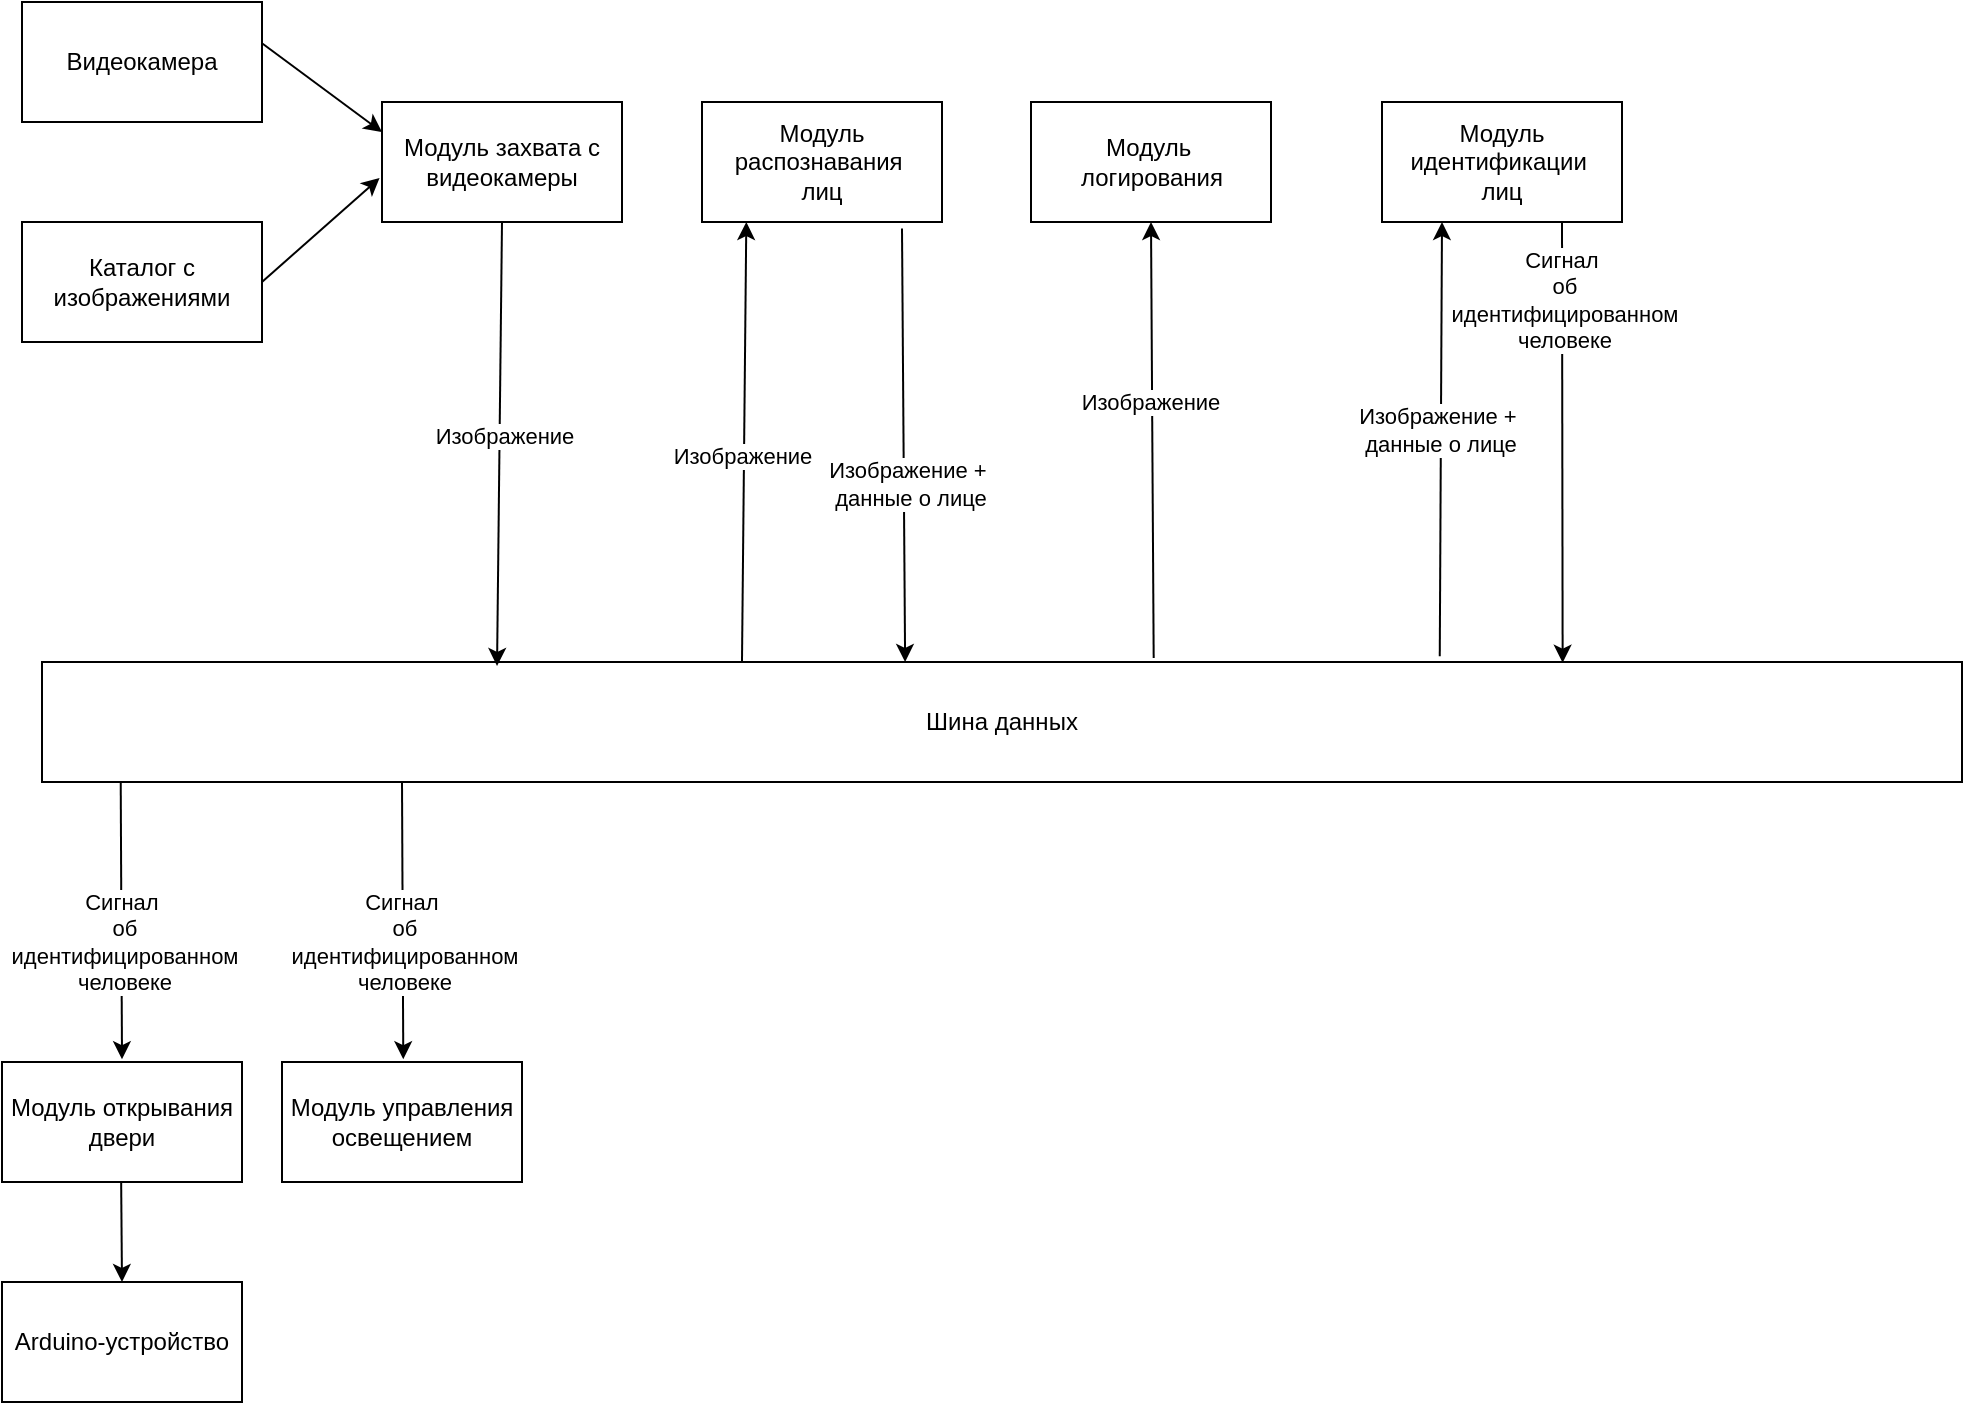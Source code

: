<mxfile version="25.0.3">
  <diagram name="Страница — 1" id="nu6vy7_Vy7l5zZN2KRk_">
    <mxGraphModel dx="875" dy="522" grid="1" gridSize="10" guides="1" tooltips="1" connect="1" arrows="1" fold="1" page="1" pageScale="1" pageWidth="1169" pageHeight="1654" math="0" shadow="0">
      <root>
        <mxCell id="0" />
        <mxCell id="1" parent="0" />
        <mxCell id="7BmQhzL24wm6-cY7r03M-1" value="Модуль захвата с видеокамеры" style="rounded=0;whiteSpace=wrap;html=1;" parent="1" vertex="1">
          <mxGeometry x="200" y="80" width="120" height="60" as="geometry" />
        </mxCell>
        <mxCell id="7BmQhzL24wm6-cY7r03M-2" value="Модуль распознавания&amp;nbsp;&lt;div&gt;лиц&lt;/div&gt;" style="rounded=0;whiteSpace=wrap;html=1;" parent="1" vertex="1">
          <mxGeometry x="360" y="80" width="120" height="60" as="geometry" />
        </mxCell>
        <mxCell id="7BmQhzL24wm6-cY7r03M-6" value="" style="endArrow=classic;html=1;rounded=0;entryX=0.25;entryY=1;entryDx=0;entryDy=0;exitX=0.728;exitY=-0.047;exitDx=0;exitDy=0;exitPerimeter=0;" parent="1" source="HjOkK9_6LrJTQeQEwsHt-9" target="tPx9iCKAUbkW8tLPQnQZ-3" edge="1">
          <mxGeometry width="50" height="50" relative="1" as="geometry">
            <mxPoint x="680" y="300" as="sourcePoint" />
            <mxPoint x="910" y="300" as="targetPoint" />
          </mxGeometry>
        </mxCell>
        <mxCell id="HjOkK9_6LrJTQeQEwsHt-16" value="Изображение +&amp;nbsp;&lt;div&gt;данные о лице&lt;/div&gt;" style="edgeLabel;html=1;align=center;verticalAlign=middle;resizable=0;points=[];" vertex="1" connectable="0" parent="7BmQhzL24wm6-cY7r03M-6">
          <mxGeometry x="0.044" y="1" relative="1" as="geometry">
            <mxPoint as="offset" />
          </mxGeometry>
        </mxCell>
        <mxCell id="7BmQhzL24wm6-cY7r03M-8" value="Модуль открывания двери" style="rounded=0;whiteSpace=wrap;html=1;" parent="1" vertex="1">
          <mxGeometry x="10" y="560" width="120" height="60" as="geometry" />
        </mxCell>
        <mxCell id="7BmQhzL24wm6-cY7r03M-9" value="Arduino-устройство" style="rounded=0;whiteSpace=wrap;html=1;" parent="1" vertex="1">
          <mxGeometry x="10" y="670" width="120" height="60" as="geometry" />
        </mxCell>
        <mxCell id="7BmQhzL24wm6-cY7r03M-10" value="Модуль управления освещением" style="rounded=0;whiteSpace=wrap;html=1;" parent="1" vertex="1">
          <mxGeometry x="150" y="560" width="120" height="60" as="geometry" />
        </mxCell>
        <mxCell id="tPx9iCKAUbkW8tLPQnQZ-2" value="" style="endArrow=classic;html=1;rounded=0;entryX=0.5;entryY=1;entryDx=0;entryDy=0;exitX=0.404;exitY=-0.007;exitDx=0;exitDy=0;exitPerimeter=0;" parent="1" edge="1">
          <mxGeometry width="50" height="50" relative="1" as="geometry">
            <mxPoint x="380.0" y="359.58" as="sourcePoint" />
            <mxPoint x="382.16" y="140" as="targetPoint" />
          </mxGeometry>
        </mxCell>
        <mxCell id="HjOkK9_6LrJTQeQEwsHt-12" value="Изображение" style="edgeLabel;html=1;align=center;verticalAlign=middle;resizable=0;points=[];" vertex="1" connectable="0" parent="tPx9iCKAUbkW8tLPQnQZ-2">
          <mxGeometry x="-0.067" y="1" relative="1" as="geometry">
            <mxPoint as="offset" />
          </mxGeometry>
        </mxCell>
        <mxCell id="tPx9iCKAUbkW8tLPQnQZ-3" value="Модуль идентификации&amp;nbsp;&lt;div&gt;лиц&lt;/div&gt;" style="rounded=0;whiteSpace=wrap;html=1;" parent="1" vertex="1">
          <mxGeometry x="700" y="80" width="120" height="60" as="geometry" />
        </mxCell>
        <mxCell id="HjOkK9_6LrJTQeQEwsHt-2" value="Видеокамера" style="rounded=0;whiteSpace=wrap;html=1;" vertex="1" parent="1">
          <mxGeometry x="20" y="30" width="120" height="60" as="geometry" />
        </mxCell>
        <mxCell id="HjOkK9_6LrJTQeQEwsHt-3" value="Каталог с изображениями" style="rounded=0;whiteSpace=wrap;html=1;" vertex="1" parent="1">
          <mxGeometry x="20" y="140" width="120" height="60" as="geometry" />
        </mxCell>
        <mxCell id="HjOkK9_6LrJTQeQEwsHt-5" value="" style="endArrow=classic;html=1;rounded=0;entryX=0;entryY=0.25;entryDx=0;entryDy=0;exitX=1;exitY=0.344;exitDx=0;exitDy=0;exitPerimeter=0;" edge="1" parent="1" source="HjOkK9_6LrJTQeQEwsHt-2" target="7BmQhzL24wm6-cY7r03M-1">
          <mxGeometry width="50" height="50" relative="1" as="geometry">
            <mxPoint x="140" y="50" as="sourcePoint" />
            <mxPoint x="200" y="110" as="targetPoint" />
          </mxGeometry>
        </mxCell>
        <mxCell id="HjOkK9_6LrJTQeQEwsHt-6" value="" style="endArrow=classic;html=1;rounded=0;exitX=1;exitY=0.5;exitDx=0;exitDy=0;entryX=-0.01;entryY=0.633;entryDx=0;entryDy=0;entryPerimeter=0;" edge="1" parent="1" source="HjOkK9_6LrJTQeQEwsHt-3" target="7BmQhzL24wm6-cY7r03M-1">
          <mxGeometry width="50" height="50" relative="1" as="geometry">
            <mxPoint x="180" y="190" as="sourcePoint" />
            <mxPoint x="240" y="250" as="targetPoint" />
          </mxGeometry>
        </mxCell>
        <mxCell id="HjOkK9_6LrJTQeQEwsHt-7" value="Модуль&amp;nbsp;&lt;div&gt;логирования&lt;/div&gt;" style="rounded=0;whiteSpace=wrap;html=1;" vertex="1" parent="1">
          <mxGeometry x="524.5" y="80" width="120" height="60" as="geometry" />
        </mxCell>
        <mxCell id="HjOkK9_6LrJTQeQEwsHt-8" value="" style="endArrow=classic;html=1;rounded=0;entryX=0.5;entryY=1;entryDx=0;entryDy=0;exitX=0.579;exitY=-0.033;exitDx=0;exitDy=0;exitPerimeter=0;" edge="1" parent="1" source="HjOkK9_6LrJTQeQEwsHt-9" target="HjOkK9_6LrJTQeQEwsHt-7">
          <mxGeometry width="50" height="50" relative="1" as="geometry">
            <mxPoint x="590" y="350" as="sourcePoint" />
            <mxPoint x="370.32" y="348.68" as="targetPoint" />
          </mxGeometry>
        </mxCell>
        <mxCell id="HjOkK9_6LrJTQeQEwsHt-13" value="Изображение" style="edgeLabel;html=1;align=center;verticalAlign=middle;resizable=0;points=[];" vertex="1" connectable="0" parent="HjOkK9_6LrJTQeQEwsHt-8">
          <mxGeometry x="0.173" relative="1" as="geometry">
            <mxPoint x="-1" as="offset" />
          </mxGeometry>
        </mxCell>
        <mxCell id="HjOkK9_6LrJTQeQEwsHt-9" value="Шина данных" style="rounded=0;whiteSpace=wrap;html=1;" vertex="1" parent="1">
          <mxGeometry x="30" y="360" width="960" height="60" as="geometry" />
        </mxCell>
        <mxCell id="HjOkK9_6LrJTQeQEwsHt-10" value="" style="endArrow=classic;html=1;rounded=0;exitX=0.5;exitY=1;exitDx=0;exitDy=0;entryX=0.237;entryY=0.033;entryDx=0;entryDy=0;entryPerimeter=0;" edge="1" parent="1" source="7BmQhzL24wm6-cY7r03M-1" target="HjOkK9_6LrJTQeQEwsHt-9">
          <mxGeometry width="50" height="50" relative="1" as="geometry">
            <mxPoint x="239.84" y="140.0" as="sourcePoint" />
            <mxPoint x="280.16" y="208.68" as="targetPoint" />
          </mxGeometry>
        </mxCell>
        <mxCell id="HjOkK9_6LrJTQeQEwsHt-11" value="Изображение" style="edgeLabel;html=1;align=center;verticalAlign=middle;resizable=0;points=[];" vertex="1" connectable="0" parent="HjOkK9_6LrJTQeQEwsHt-10">
          <mxGeometry x="-0.042" y="2" relative="1" as="geometry">
            <mxPoint as="offset" />
          </mxGeometry>
        </mxCell>
        <mxCell id="HjOkK9_6LrJTQeQEwsHt-14" value="" style="endArrow=classic;html=1;rounded=0;entryX=0.43;entryY=-0.007;entryDx=0;entryDy=0;exitX=0.677;exitY=1.047;exitDx=0;exitDy=0;exitPerimeter=0;entryPerimeter=0;" edge="1" parent="1">
          <mxGeometry width="50" height="50" relative="1" as="geometry">
            <mxPoint x="460" y="143.24" as="sourcePoint" />
            <mxPoint x="461.56" y="360.0" as="targetPoint" />
          </mxGeometry>
        </mxCell>
        <mxCell id="HjOkK9_6LrJTQeQEwsHt-15" value="Изображение +&amp;nbsp;&lt;div&gt;данные о лице&lt;/div&gt;" style="edgeLabel;html=1;align=center;verticalAlign=middle;resizable=0;points=[];" vertex="1" connectable="0" parent="HjOkK9_6LrJTQeQEwsHt-14">
          <mxGeometry x="0.177" y="3" relative="1" as="geometry">
            <mxPoint as="offset" />
          </mxGeometry>
        </mxCell>
        <mxCell id="HjOkK9_6LrJTQeQEwsHt-17" value="" style="endArrow=classic;html=1;rounded=0;exitX=0.75;exitY=1;exitDx=0;exitDy=0;entryX=0.792;entryY=0.006;entryDx=0;entryDy=0;entryPerimeter=0;" edge="1" parent="1" source="tPx9iCKAUbkW8tLPQnQZ-3" target="HjOkK9_6LrJTQeQEwsHt-9">
          <mxGeometry width="50" height="50" relative="1" as="geometry">
            <mxPoint x="750" y="200" as="sourcePoint" />
            <mxPoint x="790" y="350" as="targetPoint" />
          </mxGeometry>
        </mxCell>
        <mxCell id="HjOkK9_6LrJTQeQEwsHt-18" value="Сигнал&amp;nbsp;&lt;div&gt;об&lt;/div&gt;&lt;div&gt;идентифицированном&lt;/div&gt;&lt;div&gt;человеке&lt;/div&gt;" style="edgeLabel;html=1;align=center;verticalAlign=middle;resizable=0;points=[];" vertex="1" connectable="0" parent="HjOkK9_6LrJTQeQEwsHt-17">
          <mxGeometry x="-0.645" y="1" relative="1" as="geometry">
            <mxPoint as="offset" />
          </mxGeometry>
        </mxCell>
        <mxCell id="HjOkK9_6LrJTQeQEwsHt-19" value="" style="endArrow=classic;html=1;rounded=0;exitX=0.041;exitY=1.023;exitDx=0;exitDy=0;exitPerimeter=0;" edge="1" parent="1">
          <mxGeometry width="50" height="50" relative="1" as="geometry">
            <mxPoint x="69.36" y="420" as="sourcePoint" />
            <mxPoint x="70" y="558.62" as="targetPoint" />
          </mxGeometry>
        </mxCell>
        <mxCell id="HjOkK9_6LrJTQeQEwsHt-20" value="Сигнал&amp;nbsp;&lt;div&gt;об&lt;/div&gt;&lt;div&gt;идентифицированном&lt;/div&gt;&lt;div&gt;человеке&lt;/div&gt;" style="edgeLabel;html=1;align=center;verticalAlign=middle;resizable=0;points=[];" vertex="1" connectable="0" parent="HjOkK9_6LrJTQeQEwsHt-19">
          <mxGeometry x="-0.645" y="1" relative="1" as="geometry">
            <mxPoint y="55" as="offset" />
          </mxGeometry>
        </mxCell>
        <mxCell id="HjOkK9_6LrJTQeQEwsHt-22" value="" style="endArrow=classic;html=1;rounded=0;exitX=0.041;exitY=1.023;exitDx=0;exitDy=0;exitPerimeter=0;" edge="1" parent="1">
          <mxGeometry width="50" height="50" relative="1" as="geometry">
            <mxPoint x="210.0" y="420" as="sourcePoint" />
            <mxPoint x="210.64" y="558.62" as="targetPoint" />
          </mxGeometry>
        </mxCell>
        <mxCell id="HjOkK9_6LrJTQeQEwsHt-23" value="Сигнал&amp;nbsp;&lt;div&gt;об&lt;/div&gt;&lt;div&gt;идентифицированном&lt;/div&gt;&lt;div&gt;человеке&lt;/div&gt;" style="edgeLabel;html=1;align=center;verticalAlign=middle;resizable=0;points=[];" vertex="1" connectable="0" parent="HjOkK9_6LrJTQeQEwsHt-22">
          <mxGeometry x="-0.645" y="1" relative="1" as="geometry">
            <mxPoint y="55" as="offset" />
          </mxGeometry>
        </mxCell>
        <mxCell id="HjOkK9_6LrJTQeQEwsHt-25" value="" style="endArrow=classic;html=1;rounded=0;exitX=0.041;exitY=1.023;exitDx=0;exitDy=0;exitPerimeter=0;" edge="1" parent="1">
          <mxGeometry width="50" height="50" relative="1" as="geometry">
            <mxPoint x="69.58" y="620" as="sourcePoint" />
            <mxPoint x="70" y="670" as="targetPoint" />
          </mxGeometry>
        </mxCell>
      </root>
    </mxGraphModel>
  </diagram>
</mxfile>

